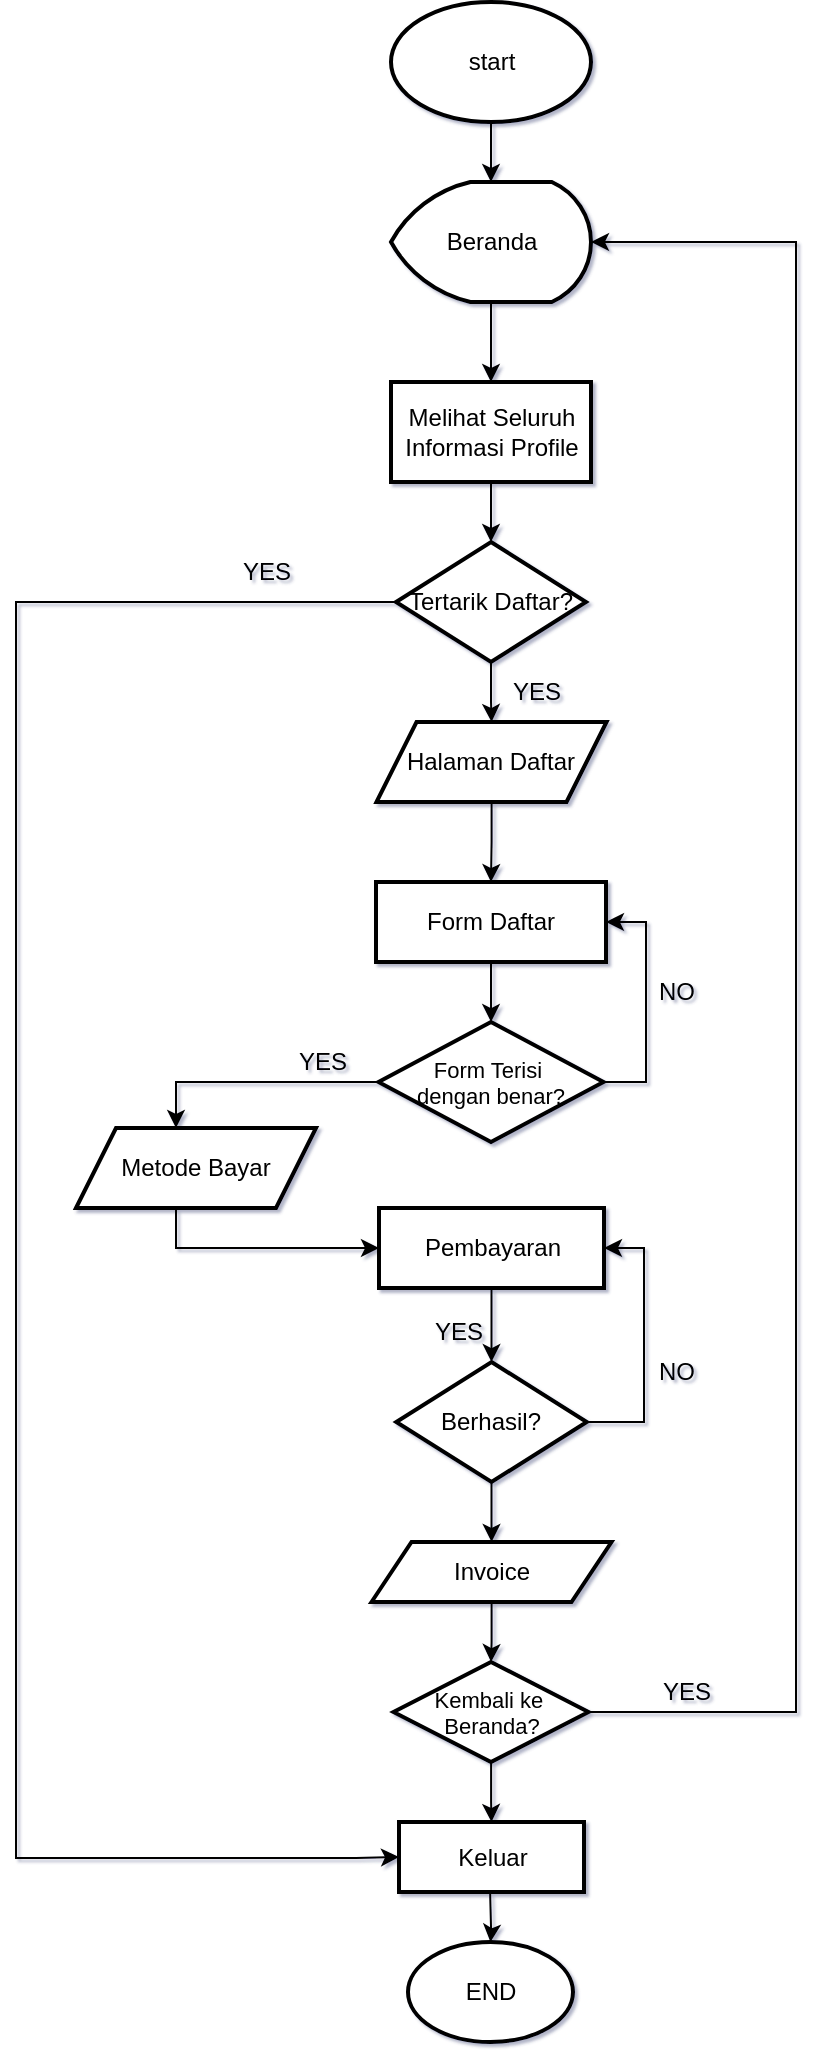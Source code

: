 <mxfile version="24.6.4" type="github">
  <diagram name="Page-1" id="s2SQSWRJTwEBL77n77N1">
    <mxGraphModel dx="999" dy="625" grid="1" gridSize="10" guides="1" tooltips="1" connect="1" arrows="1" fold="1" page="1" pageScale="1" pageWidth="850" pageHeight="1100" math="0" shadow="1">
      <root>
        <mxCell id="0" />
        <mxCell id="1" parent="0" />
        <mxCell id="4_MYpcFAVb9lk0otqro6-7" value="" style="edgeStyle=orthogonalEdgeStyle;rounded=0;orthogonalLoop=1;jettySize=auto;html=1;" edge="1" parent="1" source="4_MYpcFAVb9lk0otqro6-1" target="4_MYpcFAVb9lk0otqro6-2">
          <mxGeometry relative="1" as="geometry" />
        </mxCell>
        <mxCell id="4_MYpcFAVb9lk0otqro6-1" value="start" style="strokeWidth=2;html=1;shape=mxgraph.flowchart.start_1;whiteSpace=wrap;" vertex="1" parent="1">
          <mxGeometry x="397.5" y="20" width="100" height="60" as="geometry" />
        </mxCell>
        <mxCell id="4_MYpcFAVb9lk0otqro6-4" value="" style="edgeStyle=orthogonalEdgeStyle;rounded=0;orthogonalLoop=1;jettySize=auto;html=1;" edge="1" parent="1" source="4_MYpcFAVb9lk0otqro6-2" target="4_MYpcFAVb9lk0otqro6-3">
          <mxGeometry relative="1" as="geometry" />
        </mxCell>
        <mxCell id="4_MYpcFAVb9lk0otqro6-2" value="Beranda" style="strokeWidth=2;html=1;shape=mxgraph.flowchart.display;whiteSpace=wrap;" vertex="1" parent="1">
          <mxGeometry x="397.5" y="110" width="100" height="60" as="geometry" />
        </mxCell>
        <mxCell id="4_MYpcFAVb9lk0otqro6-6" value="" style="edgeStyle=orthogonalEdgeStyle;rounded=0;orthogonalLoop=1;jettySize=auto;html=1;" edge="1" parent="1" source="4_MYpcFAVb9lk0otqro6-3" target="4_MYpcFAVb9lk0otqro6-5">
          <mxGeometry relative="1" as="geometry" />
        </mxCell>
        <mxCell id="4_MYpcFAVb9lk0otqro6-3" value="Melihat Seluruh&lt;div&gt;Informasi Profile&lt;/div&gt;" style="whiteSpace=wrap;html=1;strokeWidth=2;" vertex="1" parent="1">
          <mxGeometry x="397.5" y="210" width="100" height="50" as="geometry" />
        </mxCell>
        <mxCell id="4_MYpcFAVb9lk0otqro6-9" value="" style="edgeStyle=orthogonalEdgeStyle;rounded=0;orthogonalLoop=1;jettySize=auto;html=1;" edge="1" parent="1" source="4_MYpcFAVb9lk0otqro6-5" target="4_MYpcFAVb9lk0otqro6-8">
          <mxGeometry relative="1" as="geometry" />
        </mxCell>
        <mxCell id="4_MYpcFAVb9lk0otqro6-43" value="" style="edgeStyle=orthogonalEdgeStyle;rounded=0;orthogonalLoop=1;jettySize=auto;html=1;entryX=0;entryY=0.5;entryDx=0;entryDy=0;" edge="1" parent="1" source="4_MYpcFAVb9lk0otqro6-5" target="4_MYpcFAVb9lk0otqro6-44">
          <mxGeometry relative="1" as="geometry">
            <mxPoint x="200" y="960" as="targetPoint" />
            <Array as="points">
              <mxPoint x="210" y="320" />
              <mxPoint x="210" y="948" />
              <mxPoint x="380" y="948" />
            </Array>
          </mxGeometry>
        </mxCell>
        <mxCell id="4_MYpcFAVb9lk0otqro6-5" value="Tertarik Daftar?" style="rhombus;whiteSpace=wrap;html=1;strokeWidth=2;" vertex="1" parent="1">
          <mxGeometry x="400" y="290" width="95" height="60" as="geometry" />
        </mxCell>
        <mxCell id="4_MYpcFAVb9lk0otqro6-11" value="" style="edgeStyle=orthogonalEdgeStyle;rounded=0;orthogonalLoop=1;jettySize=auto;html=1;" edge="1" parent="1" source="4_MYpcFAVb9lk0otqro6-8" target="4_MYpcFAVb9lk0otqro6-10">
          <mxGeometry relative="1" as="geometry" />
        </mxCell>
        <mxCell id="4_MYpcFAVb9lk0otqro6-8" value="Halaman Daftar" style="shape=parallelogram;perimeter=parallelogramPerimeter;whiteSpace=wrap;html=1;fixedSize=1;strokeWidth=2;" vertex="1" parent="1">
          <mxGeometry x="390.26" y="380" width="115" height="40" as="geometry" />
        </mxCell>
        <mxCell id="4_MYpcFAVb9lk0otqro6-15" value="" style="edgeStyle=orthogonalEdgeStyle;rounded=0;orthogonalLoop=1;jettySize=auto;html=1;" edge="1" parent="1" source="4_MYpcFAVb9lk0otqro6-10" target="4_MYpcFAVb9lk0otqro6-14">
          <mxGeometry relative="1" as="geometry" />
        </mxCell>
        <mxCell id="4_MYpcFAVb9lk0otqro6-10" value="Form Daftar" style="whiteSpace=wrap;html=1;strokeWidth=2;" vertex="1" parent="1">
          <mxGeometry x="390" y="460" width="115" height="40" as="geometry" />
        </mxCell>
        <mxCell id="4_MYpcFAVb9lk0otqro6-27" value="" style="edgeStyle=orthogonalEdgeStyle;rounded=0;orthogonalLoop=1;jettySize=auto;html=1;" edge="1" parent="1" source="4_MYpcFAVb9lk0otqro6-14" target="4_MYpcFAVb9lk0otqro6-26">
          <mxGeometry relative="1" as="geometry">
            <Array as="points">
              <mxPoint x="290" y="560" />
            </Array>
          </mxGeometry>
        </mxCell>
        <mxCell id="4_MYpcFAVb9lk0otqro6-32" value="" style="edgeStyle=orthogonalEdgeStyle;rounded=0;orthogonalLoop=1;jettySize=auto;html=1;entryX=1;entryY=0.5;entryDx=0;entryDy=0;" edge="1" parent="1" source="4_MYpcFAVb9lk0otqro6-14" target="4_MYpcFAVb9lk0otqro6-10">
          <mxGeometry relative="1" as="geometry">
            <mxPoint x="580" y="560" as="targetPoint" />
            <Array as="points">
              <mxPoint x="525" y="560" />
              <mxPoint x="525" y="480" />
            </Array>
          </mxGeometry>
        </mxCell>
        <mxCell id="4_MYpcFAVb9lk0otqro6-14" value="&lt;font style=&quot;font-size: 11px;&quot;&gt;Form Terisi&amp;nbsp;&lt;/font&gt;&lt;div style=&quot;font-size: 11px;&quot;&gt;&lt;font style=&quot;font-size: 11px;&quot;&gt;dengan benar?&lt;/font&gt;&lt;/div&gt;" style="rhombus;whiteSpace=wrap;html=1;strokeWidth=2;" vertex="1" parent="1">
          <mxGeometry x="391.25" y="530" width="112.5" height="60" as="geometry" />
        </mxCell>
        <mxCell id="4_MYpcFAVb9lk0otqro6-19" value="" style="edgeStyle=orthogonalEdgeStyle;rounded=0;orthogonalLoop=1;jettySize=auto;html=1;" edge="1" parent="1" source="4_MYpcFAVb9lk0otqro6-16" target="4_MYpcFAVb9lk0otqro6-18">
          <mxGeometry relative="1" as="geometry" />
        </mxCell>
        <mxCell id="4_MYpcFAVb9lk0otqro6-16" value="Pembayaran" style="whiteSpace=wrap;html=1;strokeWidth=2;" vertex="1" parent="1">
          <mxGeometry x="391.5" y="623" width="112.5" height="40" as="geometry" />
        </mxCell>
        <mxCell id="4_MYpcFAVb9lk0otqro6-21" value="" style="edgeStyle=orthogonalEdgeStyle;rounded=0;orthogonalLoop=1;jettySize=auto;html=1;" edge="1" parent="1" source="4_MYpcFAVb9lk0otqro6-18" target="4_MYpcFAVb9lk0otqro6-20">
          <mxGeometry relative="1" as="geometry" />
        </mxCell>
        <mxCell id="4_MYpcFAVb9lk0otqro6-23" value="" style="edgeStyle=orthogonalEdgeStyle;rounded=0;orthogonalLoop=1;jettySize=auto;html=1;entryX=1;entryY=0.5;entryDx=0;entryDy=0;" edge="1" parent="1" source="4_MYpcFAVb9lk0otqro6-18" target="4_MYpcFAVb9lk0otqro6-16">
          <mxGeometry relative="1" as="geometry">
            <mxPoint x="563.005" y="730" as="targetPoint" />
            <Array as="points">
              <mxPoint x="524" y="730" />
              <mxPoint x="524" y="643" />
            </Array>
          </mxGeometry>
        </mxCell>
        <mxCell id="4_MYpcFAVb9lk0otqro6-18" value="Berhasil?" style="rhombus;whiteSpace=wrap;html=1;strokeWidth=2;" vertex="1" parent="1">
          <mxGeometry x="400.13" y="700" width="95.25" height="60" as="geometry" />
        </mxCell>
        <mxCell id="4_MYpcFAVb9lk0otqro6-36" value="" style="edgeStyle=orthogonalEdgeStyle;rounded=0;orthogonalLoop=1;jettySize=auto;html=1;" edge="1" parent="1" source="4_MYpcFAVb9lk0otqro6-20" target="4_MYpcFAVb9lk0otqro6-35">
          <mxGeometry relative="1" as="geometry" />
        </mxCell>
        <mxCell id="4_MYpcFAVb9lk0otqro6-20" value="Invoice" style="shape=parallelogram;perimeter=parallelogramPerimeter;whiteSpace=wrap;html=1;fixedSize=1;strokeWidth=2;" vertex="1" parent="1">
          <mxGeometry x="387.76" y="790" width="120" height="30" as="geometry" />
        </mxCell>
        <mxCell id="4_MYpcFAVb9lk0otqro6-24" value="NO" style="text;html=1;align=center;verticalAlign=middle;resizable=0;points=[];autosize=1;strokeColor=none;fillColor=none;" vertex="1" parent="1">
          <mxGeometry x="520" y="690" width="40" height="30" as="geometry" />
        </mxCell>
        <mxCell id="4_MYpcFAVb9lk0otqro6-25" value="YES" style="text;html=1;align=center;verticalAlign=middle;resizable=0;points=[];autosize=1;strokeColor=none;fillColor=none;" vertex="1" parent="1">
          <mxGeometry x="406" y="670" width="50" height="30" as="geometry" />
        </mxCell>
        <mxCell id="4_MYpcFAVb9lk0otqro6-29" value="" style="edgeStyle=orthogonalEdgeStyle;rounded=0;orthogonalLoop=1;jettySize=auto;html=1;entryX=0;entryY=0.5;entryDx=0;entryDy=0;" edge="1" parent="1" source="4_MYpcFAVb9lk0otqro6-26" target="4_MYpcFAVb9lk0otqro6-16">
          <mxGeometry relative="1" as="geometry">
            <mxPoint x="270" y="650" as="targetPoint" />
            <Array as="points">
              <mxPoint x="290" y="643" />
            </Array>
          </mxGeometry>
        </mxCell>
        <mxCell id="4_MYpcFAVb9lk0otqro6-26" value="Metode Bayar" style="shape=parallelogram;perimeter=parallelogramPerimeter;whiteSpace=wrap;html=1;fixedSize=1;strokeWidth=2;" vertex="1" parent="1">
          <mxGeometry x="240" y="583" width="120" height="40" as="geometry" />
        </mxCell>
        <mxCell id="4_MYpcFAVb9lk0otqro6-30" value="YES" style="text;html=1;align=center;verticalAlign=middle;resizable=0;points=[];autosize=1;strokeColor=none;fillColor=none;" vertex="1" parent="1">
          <mxGeometry x="337.76" y="535" width="50" height="30" as="geometry" />
        </mxCell>
        <mxCell id="4_MYpcFAVb9lk0otqro6-33" value="NO" style="text;html=1;align=center;verticalAlign=middle;resizable=0;points=[];autosize=1;strokeColor=none;fillColor=none;" vertex="1" parent="1">
          <mxGeometry x="520" y="500" width="40" height="30" as="geometry" />
        </mxCell>
        <mxCell id="4_MYpcFAVb9lk0otqro6-34" value="YES" style="text;html=1;align=center;verticalAlign=middle;resizable=0;points=[];autosize=1;strokeColor=none;fillColor=none;" vertex="1" parent="1">
          <mxGeometry x="445" y="350" width="50" height="30" as="geometry" />
        </mxCell>
        <mxCell id="4_MYpcFAVb9lk0otqro6-45" value="" style="edgeStyle=orthogonalEdgeStyle;rounded=0;orthogonalLoop=1;jettySize=auto;html=1;" edge="1" parent="1" source="4_MYpcFAVb9lk0otqro6-35" target="4_MYpcFAVb9lk0otqro6-44">
          <mxGeometry relative="1" as="geometry" />
        </mxCell>
        <mxCell id="4_MYpcFAVb9lk0otqro6-35" value="&lt;font style=&quot;font-size: 11px;&quot;&gt;Kembali ke&amp;nbsp;&lt;/font&gt;&lt;div style=&quot;font-size: 11px;&quot;&gt;&lt;font style=&quot;font-size: 11px;&quot;&gt;Beranda?&lt;/font&gt;&lt;/div&gt;" style="rhombus;whiteSpace=wrap;html=1;strokeWidth=2;" vertex="1" parent="1">
          <mxGeometry x="398.75" y="850" width="97.5" height="50" as="geometry" />
        </mxCell>
        <mxCell id="4_MYpcFAVb9lk0otqro6-40" value="" style="edgeStyle=orthogonalEdgeStyle;rounded=0;orthogonalLoop=1;jettySize=auto;html=1;" edge="1" parent="1" source="4_MYpcFAVb9lk0otqro6-35" target="4_MYpcFAVb9lk0otqro6-2">
          <mxGeometry relative="1" as="geometry">
            <mxPoint x="496" y="875" as="sourcePoint" />
            <mxPoint x="540" y="140" as="targetPoint" />
            <Array as="points">
              <mxPoint x="600" y="875" />
              <mxPoint x="600" y="140" />
            </Array>
          </mxGeometry>
        </mxCell>
        <mxCell id="4_MYpcFAVb9lk0otqro6-39" value="YES" style="text;html=1;align=center;verticalAlign=middle;resizable=0;points=[];autosize=1;strokeColor=none;fillColor=none;" vertex="1" parent="1">
          <mxGeometry x="520" y="850" width="50" height="30" as="geometry" />
        </mxCell>
        <mxCell id="4_MYpcFAVb9lk0otqro6-44" value="Keluar" style="whiteSpace=wrap;html=1;strokeWidth=2;" vertex="1" parent="1">
          <mxGeometry x="401.5" y="930" width="92.5" height="35" as="geometry" />
        </mxCell>
        <mxCell id="4_MYpcFAVb9lk0otqro6-46" value="YES" style="text;html=1;align=center;verticalAlign=middle;resizable=0;points=[];autosize=1;strokeColor=none;fillColor=none;" vertex="1" parent="1">
          <mxGeometry x="310" y="290" width="50" height="30" as="geometry" />
        </mxCell>
        <mxCell id="4_MYpcFAVb9lk0otqro6-49" value="END" style="strokeWidth=2;html=1;shape=mxgraph.flowchart.start_1;whiteSpace=wrap;" vertex="1" parent="1">
          <mxGeometry x="406" y="990" width="82.5" height="50" as="geometry" />
        </mxCell>
        <mxCell id="4_MYpcFAVb9lk0otqro6-51" value="" style="edgeStyle=orthogonalEdgeStyle;rounded=0;orthogonalLoop=1;jettySize=auto;html=1;" edge="1" parent="1" target="4_MYpcFAVb9lk0otqro6-49">
          <mxGeometry relative="1" as="geometry">
            <mxPoint x="447.05" y="965" as="sourcePoint" />
            <mxPoint x="447.05" y="995" as="targetPoint" />
          </mxGeometry>
        </mxCell>
      </root>
    </mxGraphModel>
  </diagram>
</mxfile>
